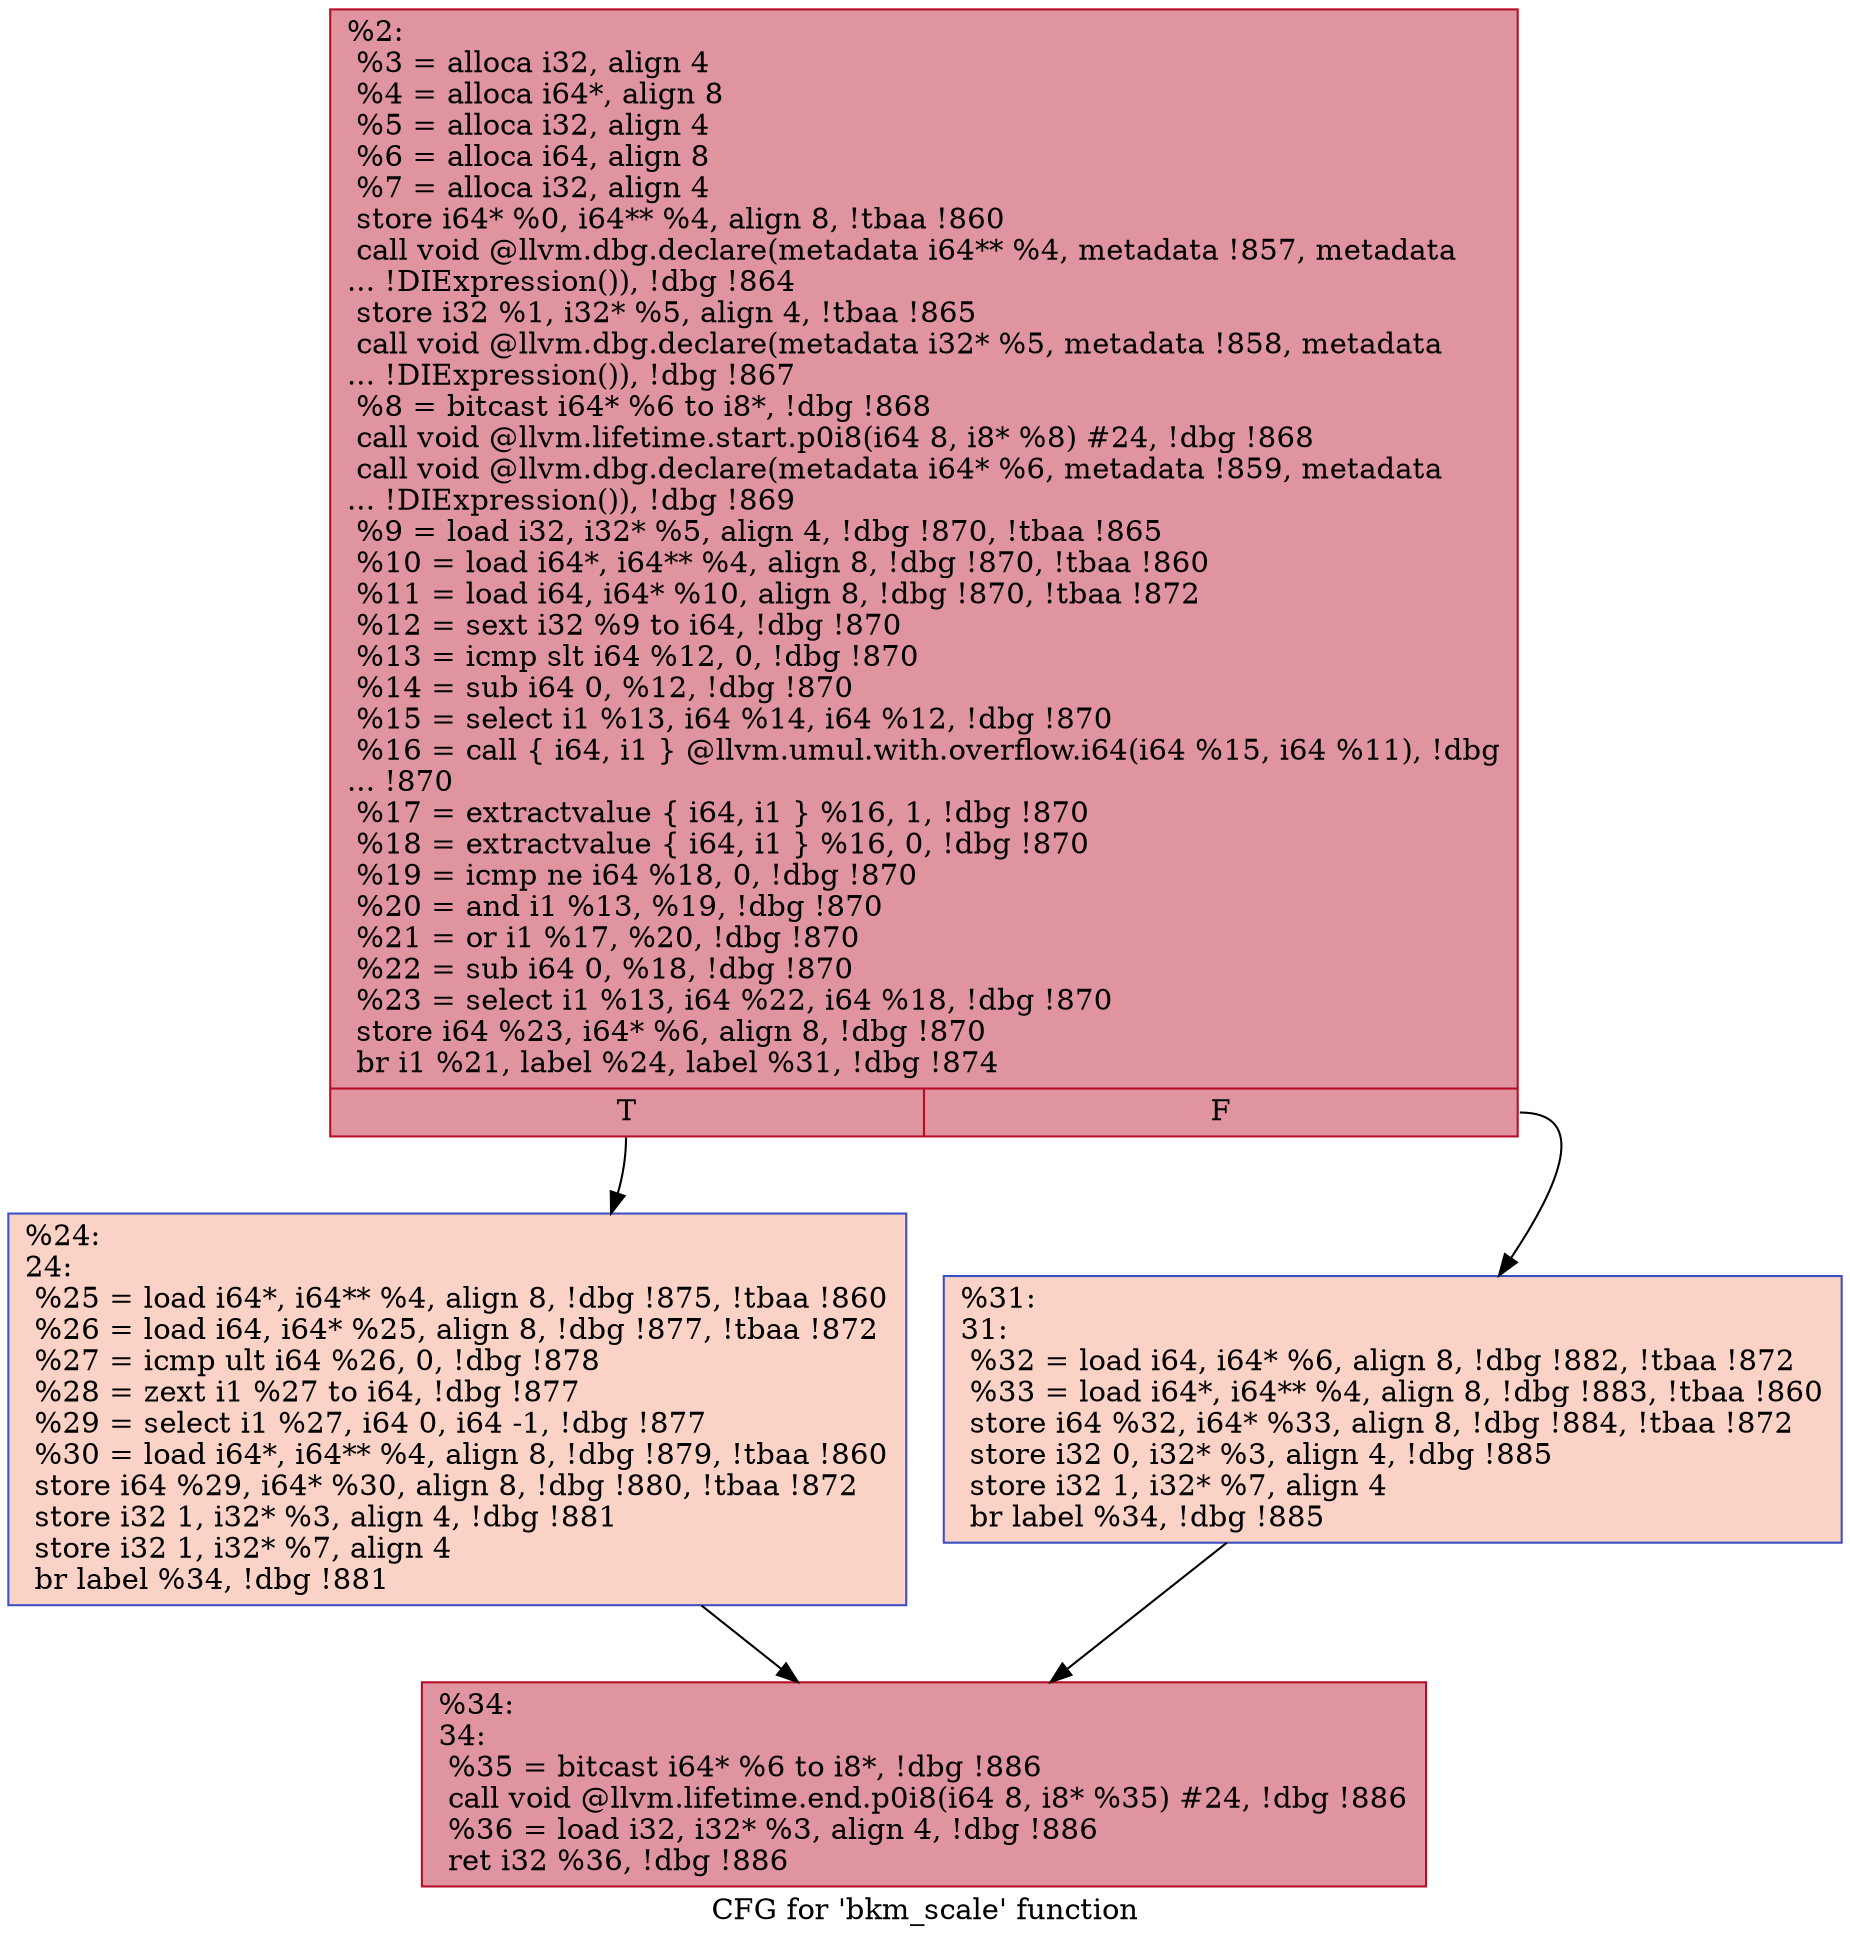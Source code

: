 digraph "CFG for 'bkm_scale' function" {
	label="CFG for 'bkm_scale' function";

	Node0x2585260 [shape=record,color="#b70d28ff", style=filled, fillcolor="#b70d2870",label="{%2:\l  %3 = alloca i32, align 4\l  %4 = alloca i64*, align 8\l  %5 = alloca i32, align 4\l  %6 = alloca i64, align 8\l  %7 = alloca i32, align 4\l  store i64* %0, i64** %4, align 8, !tbaa !860\l  call void @llvm.dbg.declare(metadata i64** %4, metadata !857, metadata\l... !DIExpression()), !dbg !864\l  store i32 %1, i32* %5, align 4, !tbaa !865\l  call void @llvm.dbg.declare(metadata i32* %5, metadata !858, metadata\l... !DIExpression()), !dbg !867\l  %8 = bitcast i64* %6 to i8*, !dbg !868\l  call void @llvm.lifetime.start.p0i8(i64 8, i8* %8) #24, !dbg !868\l  call void @llvm.dbg.declare(metadata i64* %6, metadata !859, metadata\l... !DIExpression()), !dbg !869\l  %9 = load i32, i32* %5, align 4, !dbg !870, !tbaa !865\l  %10 = load i64*, i64** %4, align 8, !dbg !870, !tbaa !860\l  %11 = load i64, i64* %10, align 8, !dbg !870, !tbaa !872\l  %12 = sext i32 %9 to i64, !dbg !870\l  %13 = icmp slt i64 %12, 0, !dbg !870\l  %14 = sub i64 0, %12, !dbg !870\l  %15 = select i1 %13, i64 %14, i64 %12, !dbg !870\l  %16 = call \{ i64, i1 \} @llvm.umul.with.overflow.i64(i64 %15, i64 %11), !dbg\l... !870\l  %17 = extractvalue \{ i64, i1 \} %16, 1, !dbg !870\l  %18 = extractvalue \{ i64, i1 \} %16, 0, !dbg !870\l  %19 = icmp ne i64 %18, 0, !dbg !870\l  %20 = and i1 %13, %19, !dbg !870\l  %21 = or i1 %17, %20, !dbg !870\l  %22 = sub i64 0, %18, !dbg !870\l  %23 = select i1 %13, i64 %22, i64 %18, !dbg !870\l  store i64 %23, i64* %6, align 8, !dbg !870\l  br i1 %21, label %24, label %31, !dbg !874\l|{<s0>T|<s1>F}}"];
	Node0x2585260:s0 -> Node0x25852e0;
	Node0x2585260:s1 -> Node0x2585330;
	Node0x25852e0 [shape=record,color="#3d50c3ff", style=filled, fillcolor="#f59c7d70",label="{%24:\l24:                                               \l  %25 = load i64*, i64** %4, align 8, !dbg !875, !tbaa !860\l  %26 = load i64, i64* %25, align 8, !dbg !877, !tbaa !872\l  %27 = icmp ult i64 %26, 0, !dbg !878\l  %28 = zext i1 %27 to i64, !dbg !877\l  %29 = select i1 %27, i64 0, i64 -1, !dbg !877\l  %30 = load i64*, i64** %4, align 8, !dbg !879, !tbaa !860\l  store i64 %29, i64* %30, align 8, !dbg !880, !tbaa !872\l  store i32 1, i32* %3, align 4, !dbg !881\l  store i32 1, i32* %7, align 4\l  br label %34, !dbg !881\l}"];
	Node0x25852e0 -> Node0x2585380;
	Node0x2585330 [shape=record,color="#3d50c3ff", style=filled, fillcolor="#f59c7d70",label="{%31:\l31:                                               \l  %32 = load i64, i64* %6, align 8, !dbg !882, !tbaa !872\l  %33 = load i64*, i64** %4, align 8, !dbg !883, !tbaa !860\l  store i64 %32, i64* %33, align 8, !dbg !884, !tbaa !872\l  store i32 0, i32* %3, align 4, !dbg !885\l  store i32 1, i32* %7, align 4\l  br label %34, !dbg !885\l}"];
	Node0x2585330 -> Node0x2585380;
	Node0x2585380 [shape=record,color="#b70d28ff", style=filled, fillcolor="#b70d2870",label="{%34:\l34:                                               \l  %35 = bitcast i64* %6 to i8*, !dbg !886\l  call void @llvm.lifetime.end.p0i8(i64 8, i8* %35) #24, !dbg !886\l  %36 = load i32, i32* %3, align 4, !dbg !886\l  ret i32 %36, !dbg !886\l}"];
}
